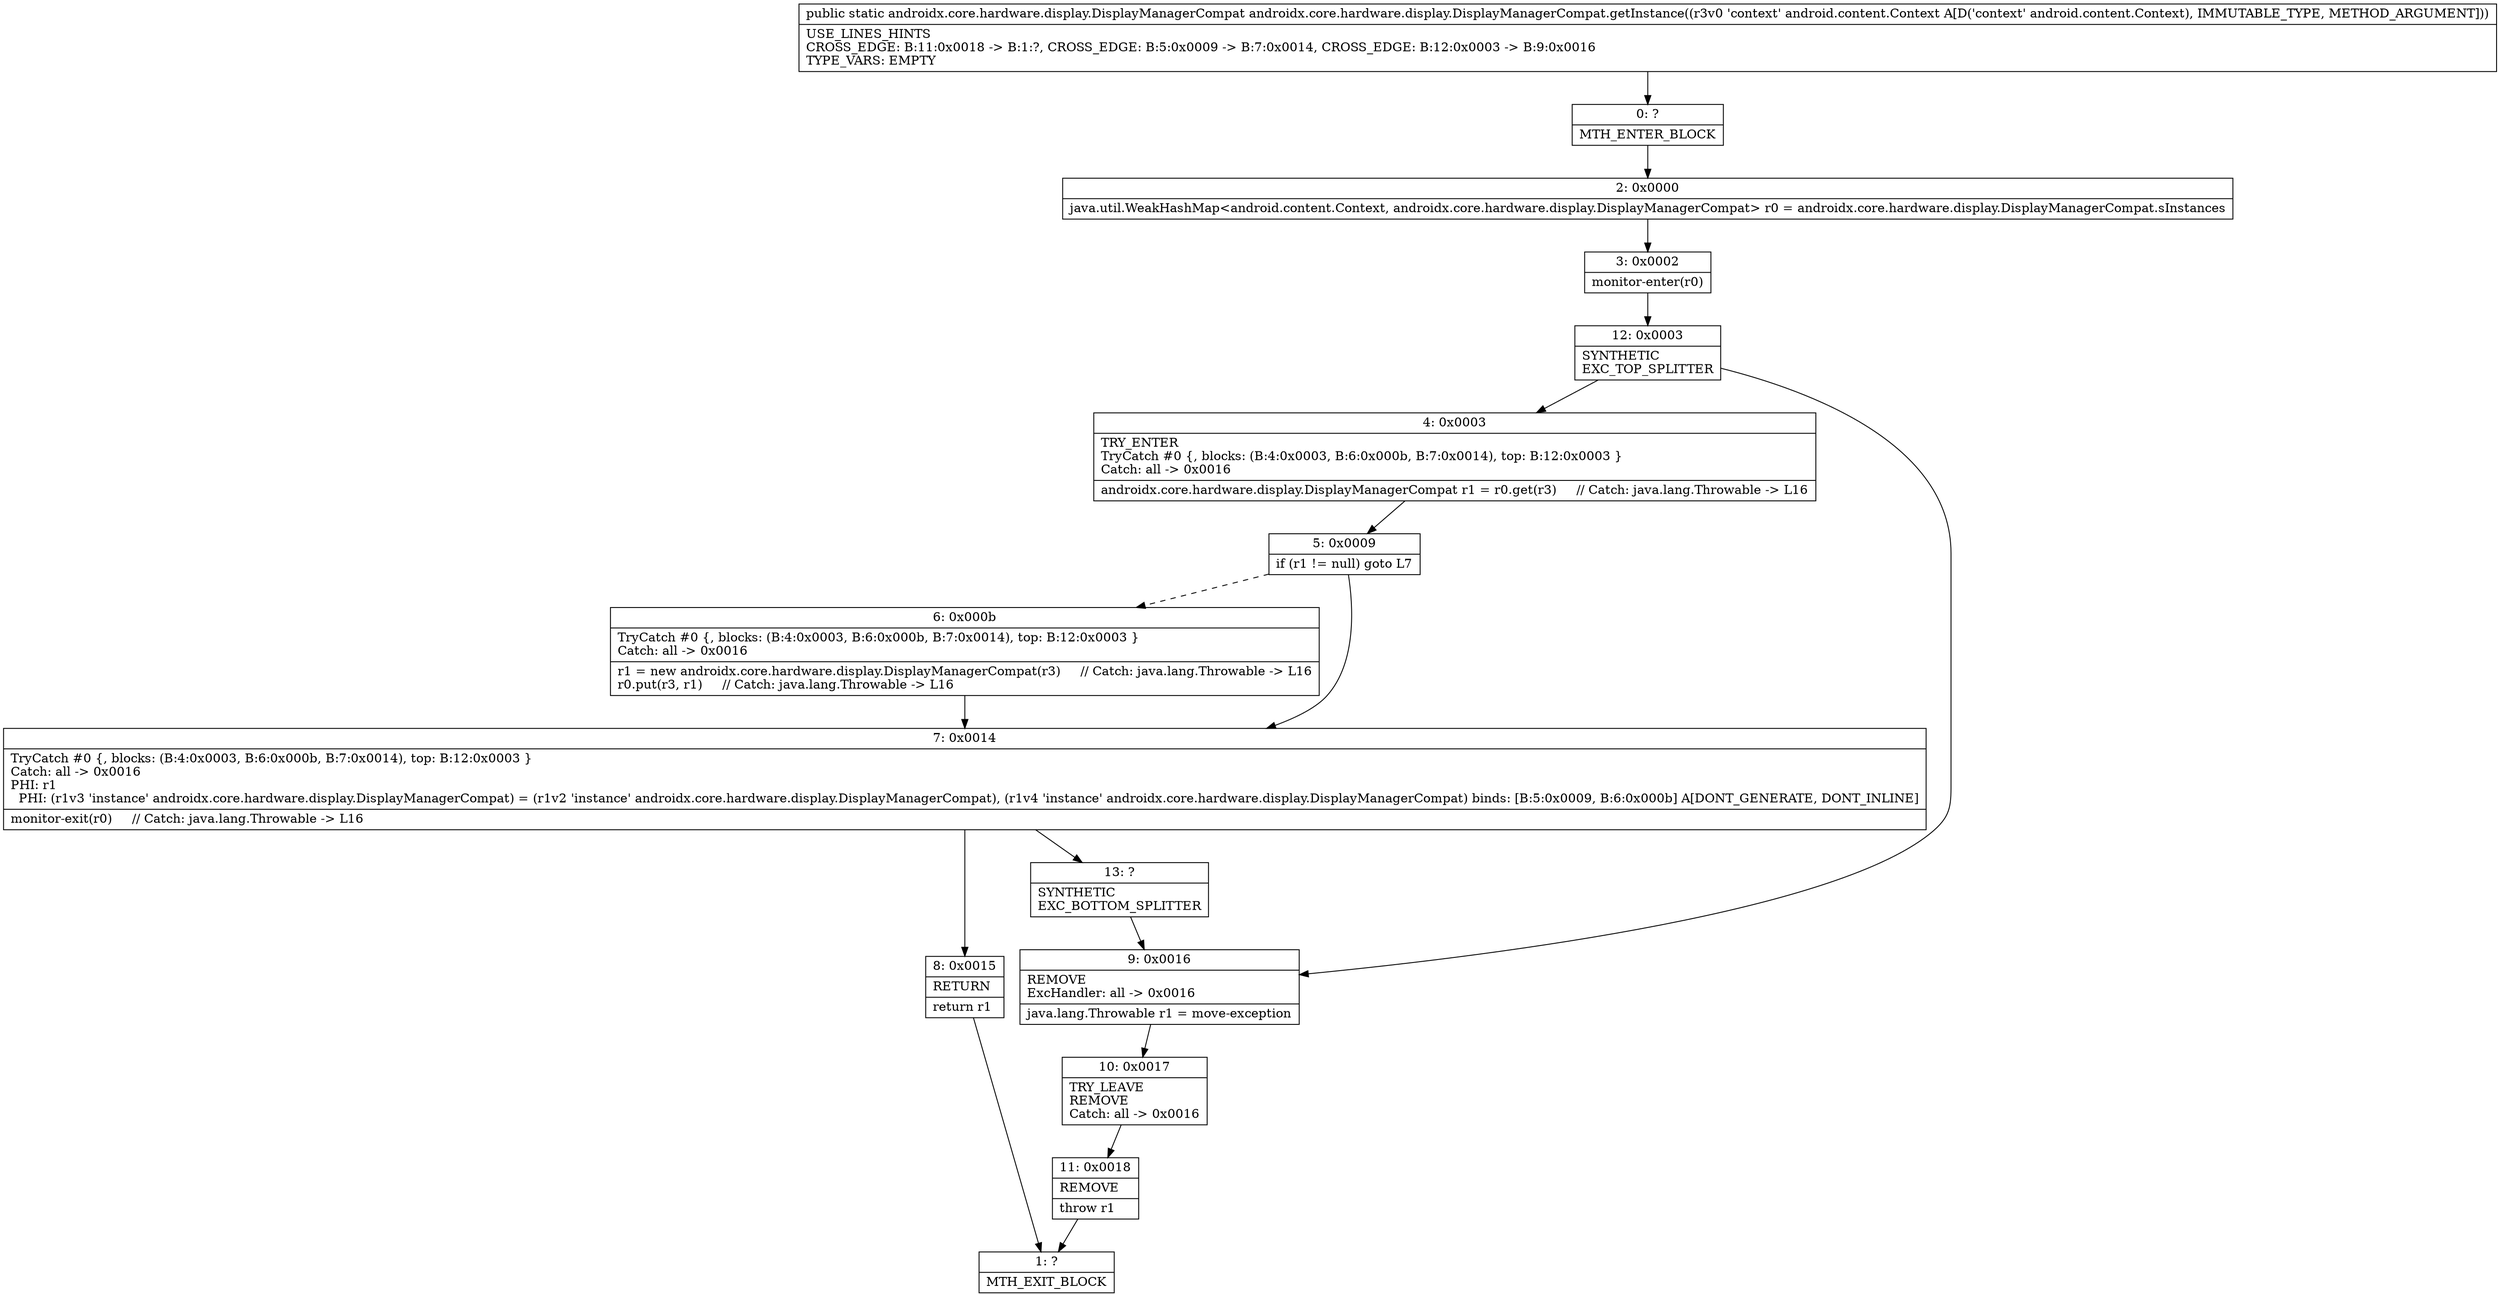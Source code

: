 digraph "CFG forandroidx.core.hardware.display.DisplayManagerCompat.getInstance(Landroid\/content\/Context;)Landroidx\/core\/hardware\/display\/DisplayManagerCompat;" {
Node_0 [shape=record,label="{0\:\ ?|MTH_ENTER_BLOCK\l}"];
Node_2 [shape=record,label="{2\:\ 0x0000|java.util.WeakHashMap\<android.content.Context, androidx.core.hardware.display.DisplayManagerCompat\> r0 = androidx.core.hardware.display.DisplayManagerCompat.sInstances\l}"];
Node_3 [shape=record,label="{3\:\ 0x0002|monitor\-enter(r0)\l}"];
Node_12 [shape=record,label="{12\:\ 0x0003|SYNTHETIC\lEXC_TOP_SPLITTER\l}"];
Node_4 [shape=record,label="{4\:\ 0x0003|TRY_ENTER\lTryCatch #0 \{, blocks: (B:4:0x0003, B:6:0x000b, B:7:0x0014), top: B:12:0x0003 \}\lCatch: all \-\> 0x0016\l|androidx.core.hardware.display.DisplayManagerCompat r1 = r0.get(r3)     \/\/ Catch: java.lang.Throwable \-\> L16\l}"];
Node_5 [shape=record,label="{5\:\ 0x0009|if (r1 != null) goto L7\l}"];
Node_6 [shape=record,label="{6\:\ 0x000b|TryCatch #0 \{, blocks: (B:4:0x0003, B:6:0x000b, B:7:0x0014), top: B:12:0x0003 \}\lCatch: all \-\> 0x0016\l|r1 = new androidx.core.hardware.display.DisplayManagerCompat(r3)     \/\/ Catch: java.lang.Throwable \-\> L16\lr0.put(r3, r1)     \/\/ Catch: java.lang.Throwable \-\> L16\l}"];
Node_7 [shape=record,label="{7\:\ 0x0014|TryCatch #0 \{, blocks: (B:4:0x0003, B:6:0x000b, B:7:0x0014), top: B:12:0x0003 \}\lCatch: all \-\> 0x0016\lPHI: r1 \l  PHI: (r1v3 'instance' androidx.core.hardware.display.DisplayManagerCompat) = (r1v2 'instance' androidx.core.hardware.display.DisplayManagerCompat), (r1v4 'instance' androidx.core.hardware.display.DisplayManagerCompat) binds: [B:5:0x0009, B:6:0x000b] A[DONT_GENERATE, DONT_INLINE]\l|monitor\-exit(r0)     \/\/ Catch: java.lang.Throwable \-\> L16\l}"];
Node_8 [shape=record,label="{8\:\ 0x0015|RETURN\l|return r1\l}"];
Node_1 [shape=record,label="{1\:\ ?|MTH_EXIT_BLOCK\l}"];
Node_13 [shape=record,label="{13\:\ ?|SYNTHETIC\lEXC_BOTTOM_SPLITTER\l}"];
Node_9 [shape=record,label="{9\:\ 0x0016|REMOVE\lExcHandler: all \-\> 0x0016\l|java.lang.Throwable r1 = move\-exception\l}"];
Node_10 [shape=record,label="{10\:\ 0x0017|TRY_LEAVE\lREMOVE\lCatch: all \-\> 0x0016\l}"];
Node_11 [shape=record,label="{11\:\ 0x0018|REMOVE\l|throw r1\l}"];
MethodNode[shape=record,label="{public static androidx.core.hardware.display.DisplayManagerCompat androidx.core.hardware.display.DisplayManagerCompat.getInstance((r3v0 'context' android.content.Context A[D('context' android.content.Context), IMMUTABLE_TYPE, METHOD_ARGUMENT]))  | USE_LINES_HINTS\lCROSS_EDGE: B:11:0x0018 \-\> B:1:?, CROSS_EDGE: B:5:0x0009 \-\> B:7:0x0014, CROSS_EDGE: B:12:0x0003 \-\> B:9:0x0016\lTYPE_VARS: EMPTY\l}"];
MethodNode -> Node_0;Node_0 -> Node_2;
Node_2 -> Node_3;
Node_3 -> Node_12;
Node_12 -> Node_4;
Node_12 -> Node_9;
Node_4 -> Node_5;
Node_5 -> Node_6[style=dashed];
Node_5 -> Node_7;
Node_6 -> Node_7;
Node_7 -> Node_8;
Node_7 -> Node_13;
Node_8 -> Node_1;
Node_13 -> Node_9;
Node_9 -> Node_10;
Node_10 -> Node_11;
Node_11 -> Node_1;
}

